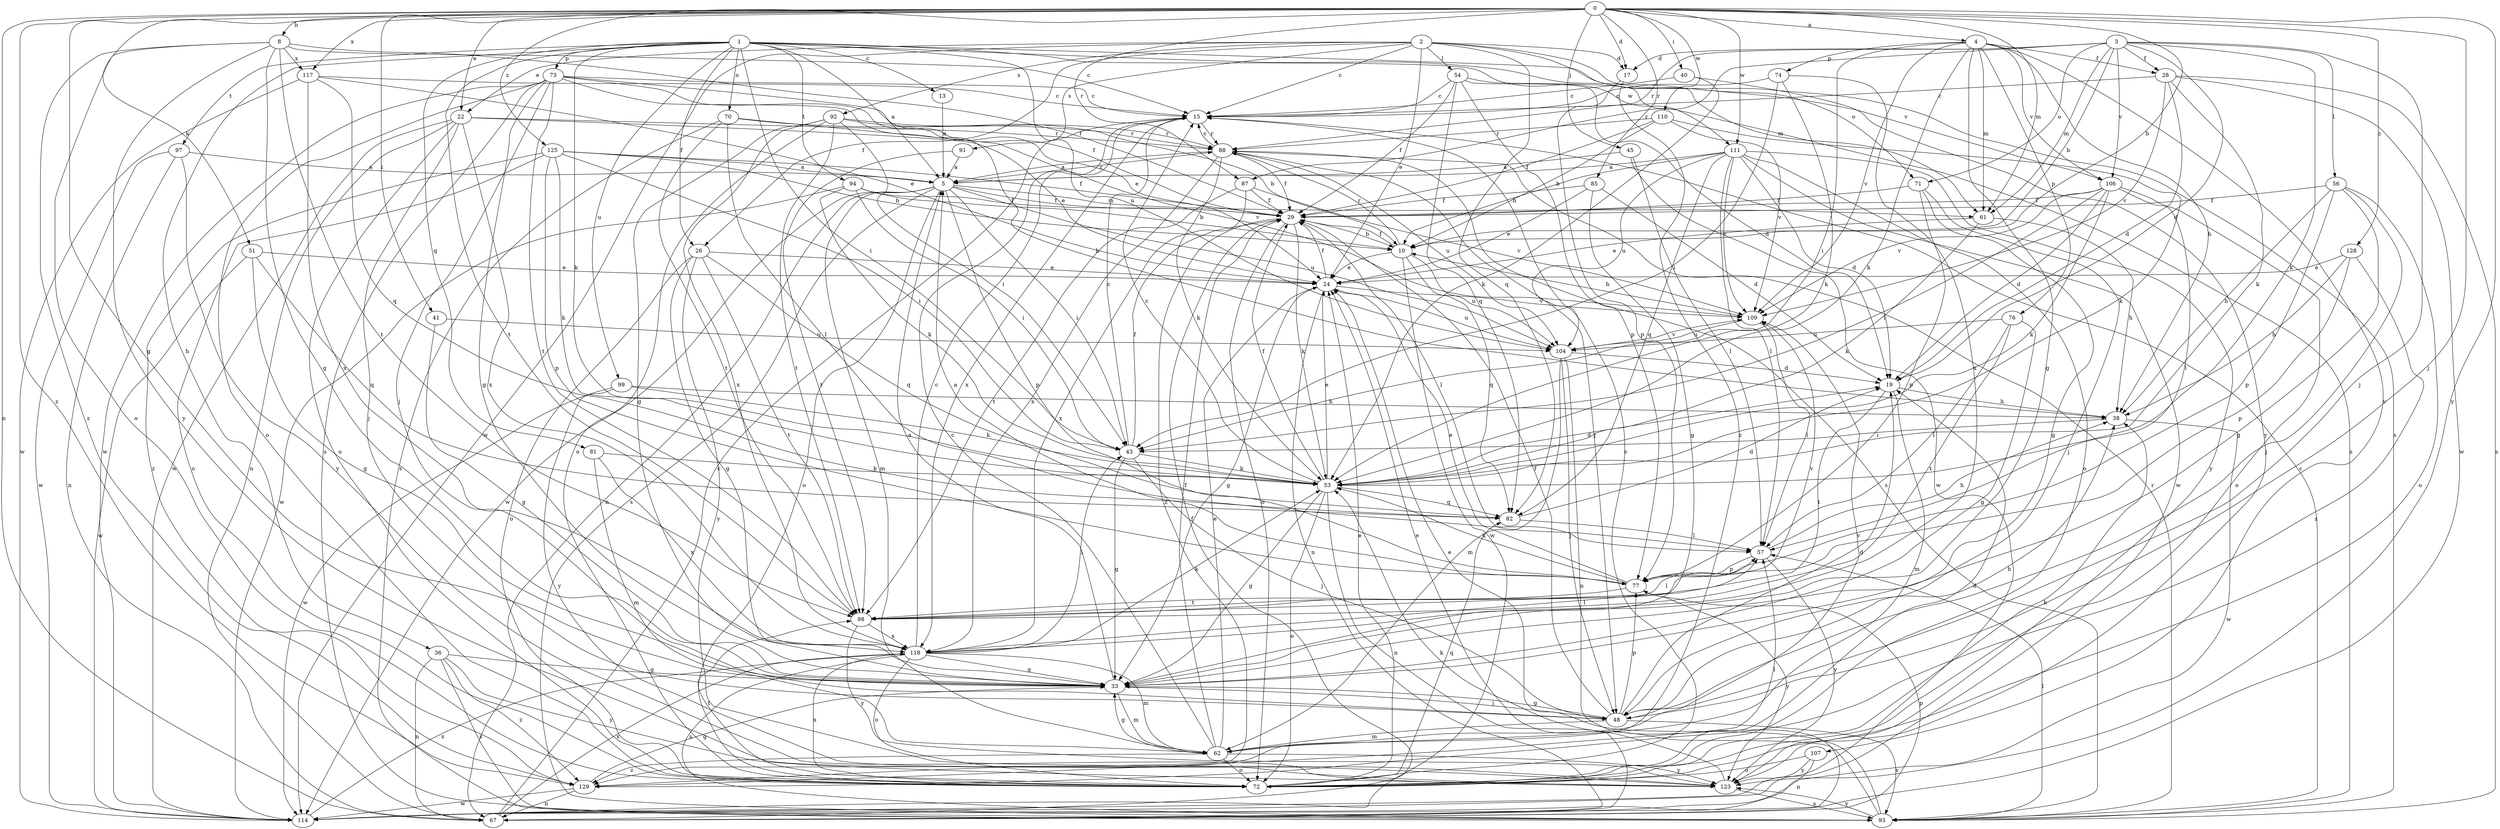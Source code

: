 strict digraph  {
0;
1;
2;
3;
4;
5;
8;
10;
13;
15;
17;
19;
22;
24;
26;
28;
29;
33;
36;
38;
40;
41;
43;
45;
48;
51;
53;
54;
56;
57;
61;
62;
67;
70;
71;
72;
73;
74;
76;
77;
81;
82;
85;
87;
88;
91;
92;
93;
94;
97;
98;
99;
104;
106;
107;
109;
110;
111;
114;
117;
118;
123;
125;
128;
129;
0 -> 4  [label=a];
0 -> 8  [label=b];
0 -> 10  [label=b];
0 -> 17  [label=d];
0 -> 22  [label=e];
0 -> 33  [label=g];
0 -> 40  [label=i];
0 -> 41  [label=i];
0 -> 45  [label=j];
0 -> 48  [label=j];
0 -> 51  [label=k];
0 -> 61  [label=m];
0 -> 67  [label=n];
0 -> 85  [label=r];
0 -> 87  [label=r];
0 -> 110  [label=w];
0 -> 111  [label=w];
0 -> 117  [label=x];
0 -> 123  [label=y];
0 -> 125  [label=z];
0 -> 128  [label=z];
0 -> 129  [label=z];
1 -> 5  [label=a];
1 -> 13  [label=c];
1 -> 26  [label=f];
1 -> 36  [label=h];
1 -> 43  [label=i];
1 -> 53  [label=k];
1 -> 61  [label=m];
1 -> 70  [label=o];
1 -> 73  [label=p];
1 -> 81  [label=q];
1 -> 94  [label=t];
1 -> 97  [label=t];
1 -> 98  [label=t];
1 -> 99  [label=u];
1 -> 104  [label=u];
1 -> 106  [label=v];
1 -> 111  [label=w];
2 -> 15  [label=c];
2 -> 17  [label=d];
2 -> 22  [label=e];
2 -> 24  [label=e];
2 -> 26  [label=f];
2 -> 54  [label=l];
2 -> 71  [label=o];
2 -> 82  [label=q];
2 -> 91  [label=s];
2 -> 92  [label=s];
2 -> 93  [label=s];
2 -> 114  [label=w];
3 -> 10  [label=b];
3 -> 17  [label=d];
3 -> 19  [label=d];
3 -> 28  [label=f];
3 -> 48  [label=j];
3 -> 53  [label=k];
3 -> 56  [label=l];
3 -> 61  [label=m];
3 -> 71  [label=o];
3 -> 87  [label=r];
3 -> 88  [label=r];
3 -> 106  [label=v];
4 -> 28  [label=f];
4 -> 33  [label=g];
4 -> 38  [label=h];
4 -> 43  [label=i];
4 -> 53  [label=k];
4 -> 61  [label=m];
4 -> 74  [label=p];
4 -> 76  [label=p];
4 -> 106  [label=v];
4 -> 107  [label=v];
4 -> 109  [label=v];
5 -> 29  [label=f];
5 -> 43  [label=i];
5 -> 61  [label=m];
5 -> 62  [label=m];
5 -> 67  [label=n];
5 -> 72  [label=o];
5 -> 77  [label=p];
5 -> 88  [label=r];
5 -> 93  [label=s];
5 -> 104  [label=u];
5 -> 114  [label=w];
8 -> 15  [label=c];
8 -> 29  [label=f];
8 -> 33  [label=g];
8 -> 72  [label=o];
8 -> 98  [label=t];
8 -> 117  [label=x];
8 -> 123  [label=y];
8 -> 129  [label=z];
10 -> 24  [label=e];
10 -> 29  [label=f];
10 -> 82  [label=q];
10 -> 88  [label=r];
10 -> 104  [label=u];
10 -> 114  [label=w];
13 -> 5  [label=a];
15 -> 88  [label=r];
15 -> 118  [label=x];
17 -> 77  [label=p];
17 -> 129  [label=z];
19 -> 38  [label=h];
19 -> 62  [label=m];
19 -> 98  [label=t];
22 -> 24  [label=e];
22 -> 48  [label=j];
22 -> 67  [label=n];
22 -> 72  [label=o];
22 -> 88  [label=r];
22 -> 114  [label=w];
22 -> 118  [label=x];
24 -> 29  [label=f];
24 -> 33  [label=g];
24 -> 67  [label=n];
24 -> 104  [label=u];
24 -> 109  [label=v];
26 -> 24  [label=e];
26 -> 33  [label=g];
26 -> 72  [label=o];
26 -> 82  [label=q];
26 -> 98  [label=t];
26 -> 123  [label=y];
28 -> 15  [label=c];
28 -> 19  [label=d];
28 -> 53  [label=k];
28 -> 93  [label=s];
28 -> 109  [label=v];
28 -> 114  [label=w];
29 -> 10  [label=b];
29 -> 53  [label=k];
29 -> 57  [label=l];
29 -> 72  [label=o];
29 -> 129  [label=z];
33 -> 5  [label=a];
33 -> 48  [label=j];
33 -> 62  [label=m];
36 -> 33  [label=g];
36 -> 67  [label=n];
36 -> 93  [label=s];
36 -> 123  [label=y];
36 -> 129  [label=z];
38 -> 43  [label=i];
38 -> 114  [label=w];
40 -> 15  [label=c];
40 -> 53  [label=k];
40 -> 123  [label=y];
41 -> 33  [label=g];
41 -> 104  [label=u];
43 -> 15  [label=c];
43 -> 29  [label=f];
43 -> 33  [label=g];
43 -> 48  [label=j];
43 -> 53  [label=k];
45 -> 5  [label=a];
45 -> 57  [label=l];
45 -> 114  [label=w];
48 -> 19  [label=d];
48 -> 29  [label=f];
48 -> 33  [label=g];
48 -> 38  [label=h];
48 -> 62  [label=m];
48 -> 77  [label=p];
48 -> 93  [label=s];
51 -> 24  [label=e];
51 -> 33  [label=g];
51 -> 82  [label=q];
51 -> 114  [label=w];
53 -> 15  [label=c];
53 -> 19  [label=d];
53 -> 24  [label=e];
53 -> 29  [label=f];
53 -> 33  [label=g];
53 -> 67  [label=n];
53 -> 72  [label=o];
53 -> 82  [label=q];
54 -> 15  [label=c];
54 -> 19  [label=d];
54 -> 29  [label=f];
54 -> 77  [label=p];
54 -> 82  [label=q];
54 -> 93  [label=s];
56 -> 29  [label=f];
56 -> 33  [label=g];
56 -> 38  [label=h];
56 -> 48  [label=j];
56 -> 72  [label=o];
56 -> 77  [label=p];
57 -> 38  [label=h];
57 -> 77  [label=p];
57 -> 123  [label=y];
61 -> 24  [label=e];
61 -> 38  [label=h];
61 -> 53  [label=k];
62 -> 15  [label=c];
62 -> 24  [label=e];
62 -> 29  [label=f];
62 -> 33  [label=g];
62 -> 72  [label=o];
62 -> 109  [label=v];
62 -> 123  [label=y];
62 -> 129  [label=z];
67 -> 15  [label=c];
67 -> 29  [label=f];
67 -> 77  [label=p];
67 -> 118  [label=x];
70 -> 57  [label=l];
70 -> 88  [label=r];
70 -> 93  [label=s];
70 -> 98  [label=t];
70 -> 109  [label=v];
71 -> 29  [label=f];
71 -> 33  [label=g];
71 -> 48  [label=j];
71 -> 77  [label=p];
72 -> 15  [label=c];
72 -> 19  [label=d];
72 -> 24  [label=e];
72 -> 38  [label=h];
72 -> 82  [label=q];
72 -> 98  [label=t];
72 -> 118  [label=x];
73 -> 15  [label=c];
73 -> 24  [label=e];
73 -> 29  [label=f];
73 -> 33  [label=g];
73 -> 38  [label=h];
73 -> 48  [label=j];
73 -> 72  [label=o];
73 -> 93  [label=s];
73 -> 98  [label=t];
73 -> 114  [label=w];
74 -> 15  [label=c];
74 -> 43  [label=i];
74 -> 53  [label=k];
74 -> 118  [label=x];
76 -> 33  [label=g];
76 -> 57  [label=l];
76 -> 98  [label=t];
76 -> 104  [label=u];
77 -> 5  [label=a];
77 -> 24  [label=e];
77 -> 53  [label=k];
77 -> 98  [label=t];
77 -> 123  [label=y];
81 -> 53  [label=k];
81 -> 62  [label=m];
81 -> 118  [label=x];
82 -> 19  [label=d];
82 -> 57  [label=l];
85 -> 19  [label=d];
85 -> 24  [label=e];
85 -> 29  [label=f];
85 -> 33  [label=g];
87 -> 29  [label=f];
87 -> 98  [label=t];
87 -> 109  [label=v];
87 -> 118  [label=x];
88 -> 5  [label=a];
88 -> 15  [label=c];
88 -> 29  [label=f];
88 -> 48  [label=j];
88 -> 53  [label=k];
88 -> 93  [label=s];
88 -> 104  [label=u];
88 -> 118  [label=x];
91 -> 5  [label=a];
91 -> 98  [label=t];
92 -> 10  [label=b];
92 -> 33  [label=g];
92 -> 43  [label=i];
92 -> 72  [label=o];
92 -> 88  [label=r];
92 -> 98  [label=t];
92 -> 118  [label=x];
93 -> 15  [label=c];
93 -> 24  [label=e];
93 -> 53  [label=k];
93 -> 57  [label=l];
93 -> 88  [label=r];
93 -> 123  [label=y];
94 -> 10  [label=b];
94 -> 29  [label=f];
94 -> 43  [label=i];
94 -> 53  [label=k];
94 -> 114  [label=w];
97 -> 5  [label=a];
97 -> 67  [label=n];
97 -> 114  [label=w];
97 -> 123  [label=y];
98 -> 57  [label=l];
98 -> 109  [label=v];
98 -> 118  [label=x];
98 -> 123  [label=y];
99 -> 38  [label=h];
99 -> 53  [label=k];
99 -> 114  [label=w];
99 -> 123  [label=y];
104 -> 19  [label=d];
104 -> 48  [label=j];
104 -> 62  [label=m];
104 -> 67  [label=n];
104 -> 109  [label=v];
106 -> 19  [label=d];
106 -> 29  [label=f];
106 -> 43  [label=i];
106 -> 53  [label=k];
106 -> 57  [label=l];
106 -> 72  [label=o];
106 -> 109  [label=v];
107 -> 67  [label=n];
107 -> 72  [label=o];
107 -> 123  [label=y];
109 -> 10  [label=b];
109 -> 57  [label=l];
109 -> 104  [label=u];
110 -> 10  [label=b];
110 -> 29  [label=f];
110 -> 53  [label=k];
110 -> 88  [label=r];
110 -> 109  [label=v];
111 -> 5  [label=a];
111 -> 10  [label=b];
111 -> 19  [label=d];
111 -> 57  [label=l];
111 -> 72  [label=o];
111 -> 82  [label=q];
111 -> 104  [label=u];
111 -> 109  [label=v];
111 -> 114  [label=w];
111 -> 123  [label=y];
114 -> 118  [label=x];
117 -> 15  [label=c];
117 -> 24  [label=e];
117 -> 82  [label=q];
117 -> 114  [label=w];
117 -> 118  [label=x];
118 -> 15  [label=c];
118 -> 33  [label=g];
118 -> 43  [label=i];
118 -> 53  [label=k];
118 -> 57  [label=l];
118 -> 62  [label=m];
118 -> 72  [label=o];
118 -> 93  [label=s];
123 -> 24  [label=e];
123 -> 93  [label=s];
125 -> 5  [label=a];
125 -> 10  [label=b];
125 -> 29  [label=f];
125 -> 43  [label=i];
125 -> 53  [label=k];
125 -> 72  [label=o];
125 -> 77  [label=p];
125 -> 129  [label=z];
128 -> 24  [label=e];
128 -> 38  [label=h];
128 -> 77  [label=p];
128 -> 129  [label=z];
129 -> 33  [label=g];
129 -> 57  [label=l];
129 -> 67  [label=n];
129 -> 114  [label=w];
}
